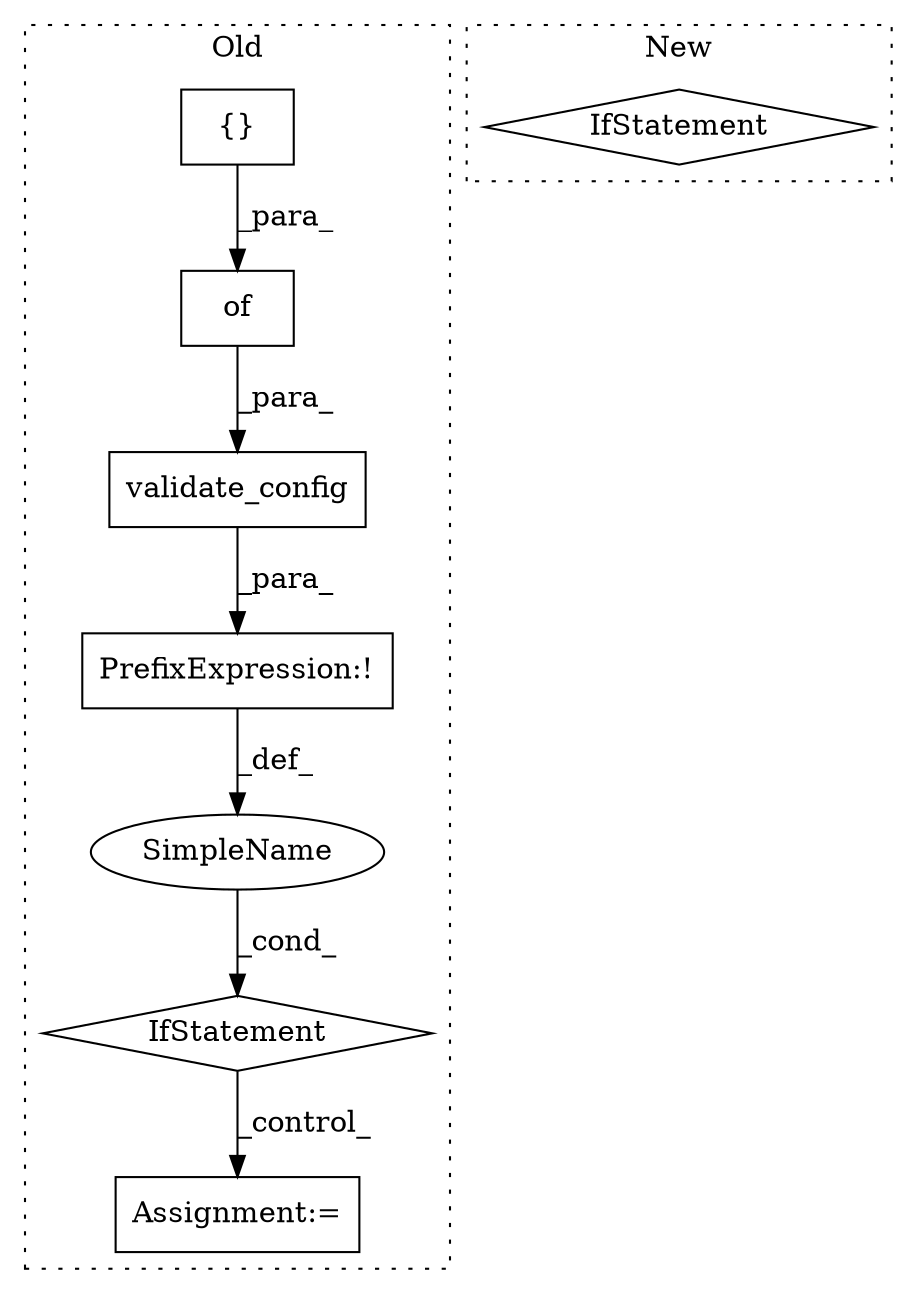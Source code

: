 digraph G {
subgraph cluster0 {
1 [label="validate_config" a="32" s="3105,3173" l="16,1" shape="box"];
3 [label="IfStatement" a="25" s="3100,3174" l="4,2" shape="diamond"];
4 [label="PrefixExpression:!" a="38" s="3104" l="1" shape="box"];
5 [label="of" a="32" s="3132,3164" l="3,1" shape="box"];
6 [label="{}" a="4" s="3154,3163" l="1,1" shape="box"];
7 [label="Assignment:=" a="7" s="3212" l="1" shape="box"];
8 [label="SimpleName" a="42" s="" l="" shape="ellipse"];
label = "Old";
style="dotted";
}
subgraph cluster1 {
2 [label="IfStatement" a="25" s="4040,4092" l="4,2" shape="diamond"];
label = "New";
style="dotted";
}
1 -> 4 [label="_para_"];
3 -> 7 [label="_control_"];
4 -> 8 [label="_def_"];
5 -> 1 [label="_para_"];
6 -> 5 [label="_para_"];
8 -> 3 [label="_cond_"];
}